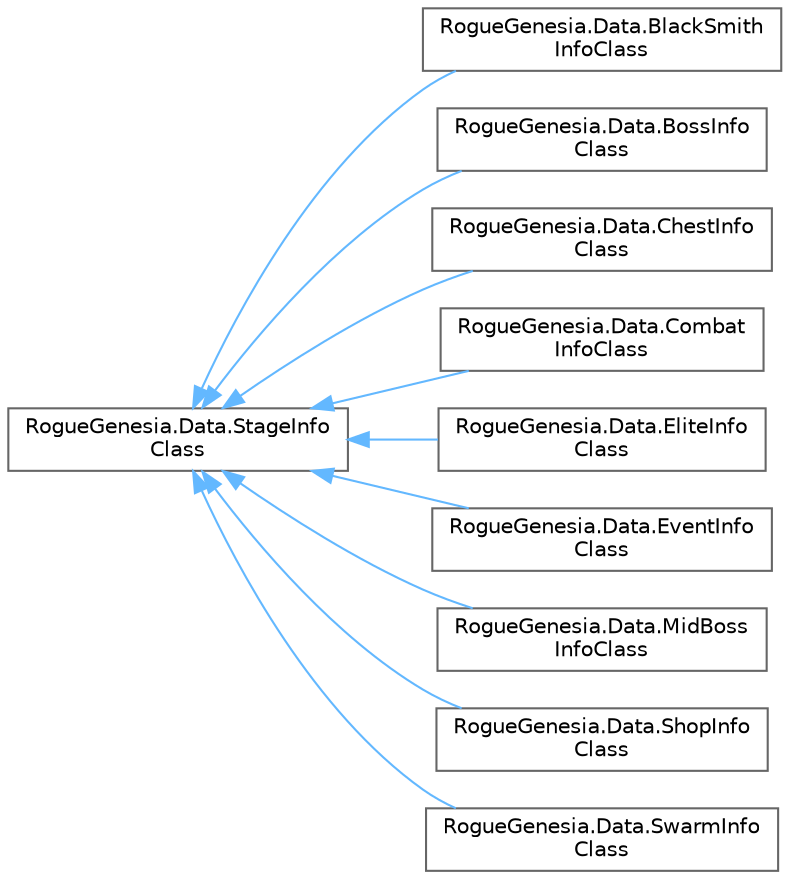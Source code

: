 digraph "Graphical Class Hierarchy"
{
 // LATEX_PDF_SIZE
  bgcolor="transparent";
  edge [fontname=Helvetica,fontsize=10,labelfontname=Helvetica,labelfontsize=10];
  node [fontname=Helvetica,fontsize=10,shape=box,height=0.2,width=0.4];
  rankdir="LR";
  Node0 [label="RogueGenesia.Data.StageInfo\lClass",height=0.2,width=0.4,color="grey40", fillcolor="white", style="filled",URL="$class_rogue_genesia_1_1_data_1_1_stage_info_class.html",tooltip=" "];
  Node0 -> Node1 [dir="back",color="steelblue1",style="solid"];
  Node1 [label="RogueGenesia.Data.BlackSmith\lInfoClass",height=0.2,width=0.4,color="grey40", fillcolor="white", style="filled",URL="$class_rogue_genesia_1_1_data_1_1_black_smith_info_class.html",tooltip=" "];
  Node0 -> Node2 [dir="back",color="steelblue1",style="solid"];
  Node2 [label="RogueGenesia.Data.BossInfo\lClass",height=0.2,width=0.4,color="grey40", fillcolor="white", style="filled",URL="$class_rogue_genesia_1_1_data_1_1_boss_info_class.html",tooltip=" "];
  Node0 -> Node3 [dir="back",color="steelblue1",style="solid"];
  Node3 [label="RogueGenesia.Data.ChestInfo\lClass",height=0.2,width=0.4,color="grey40", fillcolor="white", style="filled",URL="$class_rogue_genesia_1_1_data_1_1_chest_info_class.html",tooltip=" "];
  Node0 -> Node4 [dir="back",color="steelblue1",style="solid"];
  Node4 [label="RogueGenesia.Data.Combat\lInfoClass",height=0.2,width=0.4,color="grey40", fillcolor="white", style="filled",URL="$class_rogue_genesia_1_1_data_1_1_combat_info_class.html",tooltip=" "];
  Node0 -> Node5 [dir="back",color="steelblue1",style="solid"];
  Node5 [label="RogueGenesia.Data.EliteInfo\lClass",height=0.2,width=0.4,color="grey40", fillcolor="white", style="filled",URL="$class_rogue_genesia_1_1_data_1_1_elite_info_class.html",tooltip=" "];
  Node0 -> Node6 [dir="back",color="steelblue1",style="solid"];
  Node6 [label="RogueGenesia.Data.EventInfo\lClass",height=0.2,width=0.4,color="grey40", fillcolor="white", style="filled",URL="$class_rogue_genesia_1_1_data_1_1_event_info_class.html",tooltip=" "];
  Node0 -> Node7 [dir="back",color="steelblue1",style="solid"];
  Node7 [label="RogueGenesia.Data.MidBoss\lInfoClass",height=0.2,width=0.4,color="grey40", fillcolor="white", style="filled",URL="$class_rogue_genesia_1_1_data_1_1_mid_boss_info_class.html",tooltip=" "];
  Node0 -> Node8 [dir="back",color="steelblue1",style="solid"];
  Node8 [label="RogueGenesia.Data.ShopInfo\lClass",height=0.2,width=0.4,color="grey40", fillcolor="white", style="filled",URL="$class_rogue_genesia_1_1_data_1_1_shop_info_class.html",tooltip=" "];
  Node0 -> Node9 [dir="back",color="steelblue1",style="solid"];
  Node9 [label="RogueGenesia.Data.SwarmInfo\lClass",height=0.2,width=0.4,color="grey40", fillcolor="white", style="filled",URL="$class_rogue_genesia_1_1_data_1_1_swarm_info_class.html",tooltip=" "];
}
